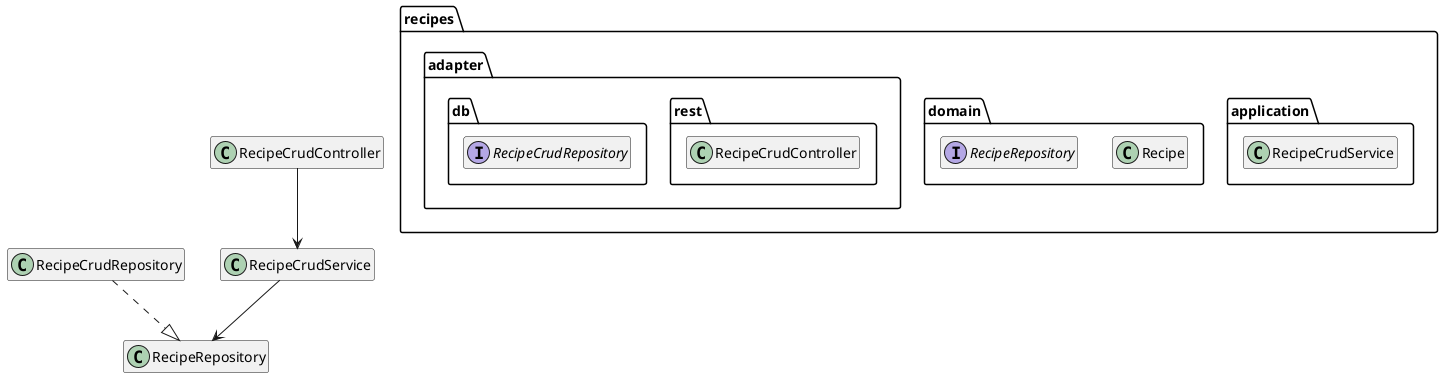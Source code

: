 @startuml

package recipes {
    package application {
        class RecipeCrudService
    }

    package domain {
        class Recipe
        interface RecipeRepository
    }

    package adapter {
        package rest {
            class RecipeCrudController
        }

        package db {
            interface RecipeCrudRepository
        }
    }

    .RecipeCrudRepository ..|> .RecipeRepository
    .RecipeCrudController --> .RecipeCrudService
    .RecipeCrudService --> .RecipeRepository
}

hide members

@enduml